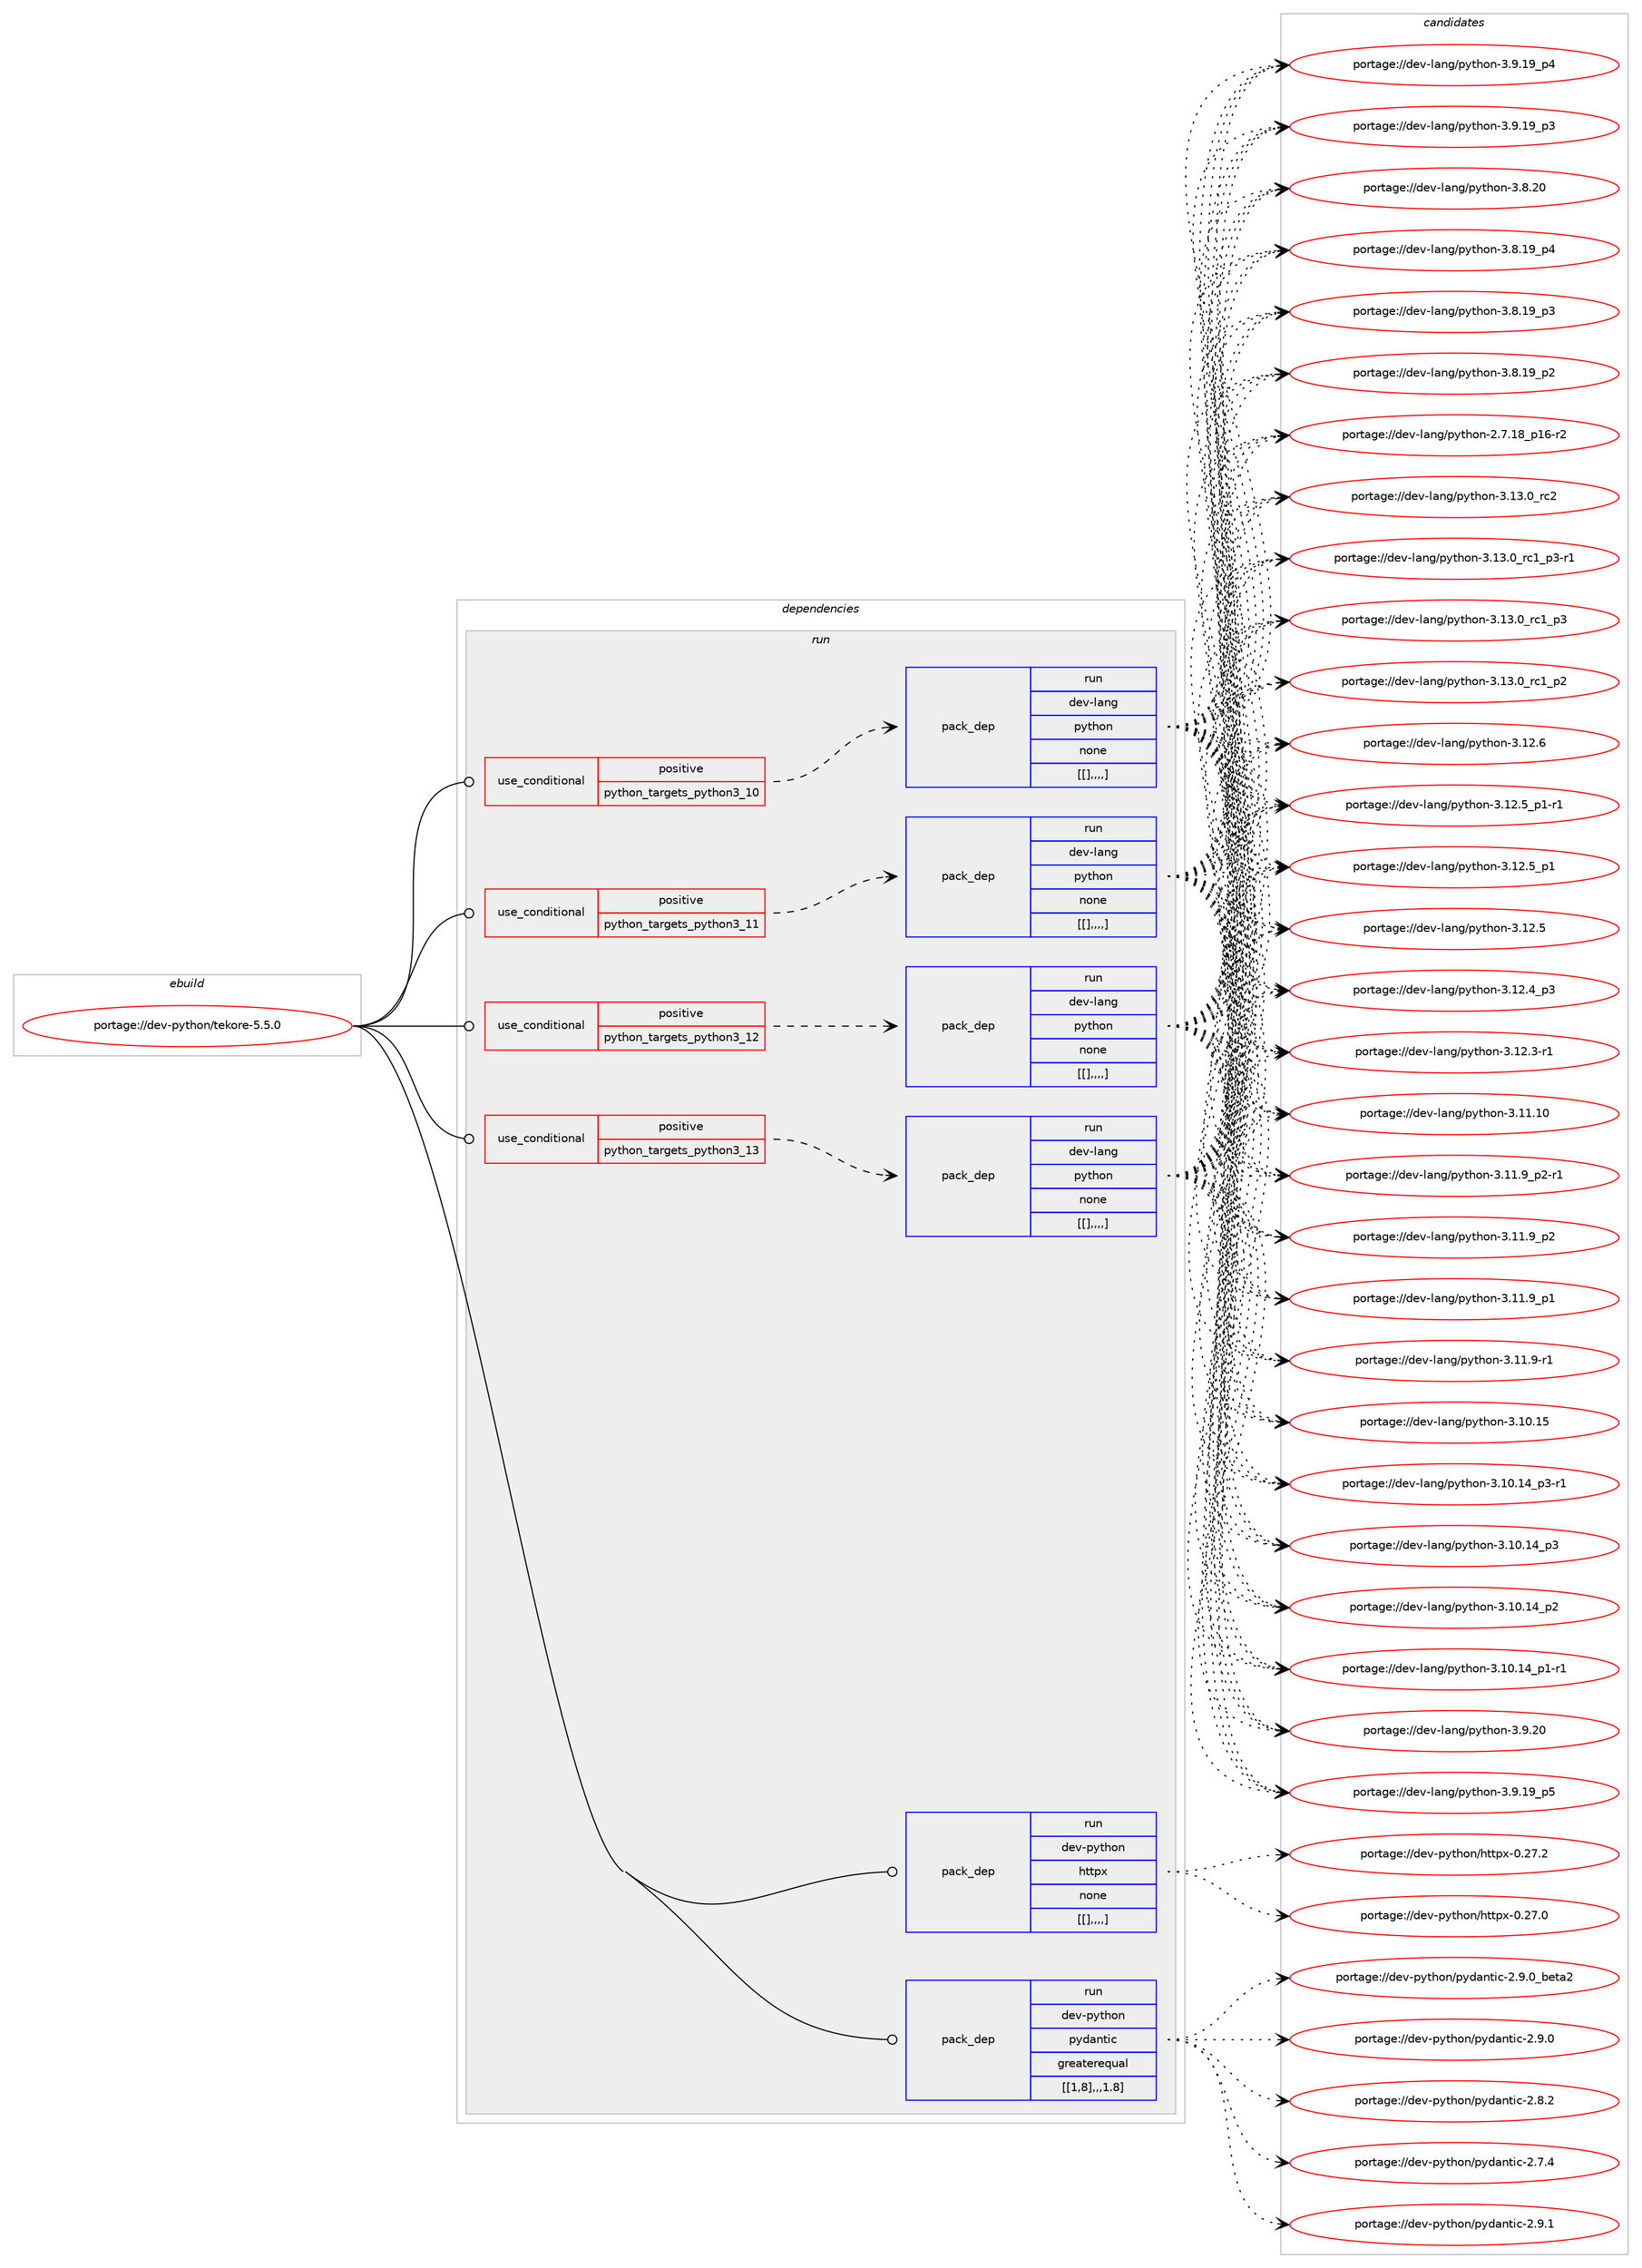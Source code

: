 digraph prolog {

# *************
# Graph options
# *************

newrank=true;
concentrate=true;
compound=true;
graph [rankdir=LR,fontname=Helvetica,fontsize=10,ranksep=1.5];#, ranksep=2.5, nodesep=0.2];
edge  [arrowhead=vee];
node  [fontname=Helvetica,fontsize=10];

# **********
# The ebuild
# **********

subgraph cluster_leftcol {
color=gray;
label=<<i>ebuild</i>>;
id [label="portage://dev-python/tekore-5.5.0", color=red, width=4, href="../dev-python/tekore-5.5.0.svg"];
}

# ****************
# The dependencies
# ****************

subgraph cluster_midcol {
color=gray;
label=<<i>dependencies</i>>;
subgraph cluster_compile {
fillcolor="#eeeeee";
style=filled;
label=<<i>compile</i>>;
}
subgraph cluster_compileandrun {
fillcolor="#eeeeee";
style=filled;
label=<<i>compile and run</i>>;
}
subgraph cluster_run {
fillcolor="#eeeeee";
style=filled;
label=<<i>run</i>>;
subgraph cond41399 {
dependency167602 [label=<<TABLE BORDER="0" CELLBORDER="1" CELLSPACING="0" CELLPADDING="4"><TR><TD ROWSPAN="3" CELLPADDING="10">use_conditional</TD></TR><TR><TD>positive</TD></TR><TR><TD>python_targets_python3_10</TD></TR></TABLE>>, shape=none, color=red];
subgraph pack124942 {
dependency167603 [label=<<TABLE BORDER="0" CELLBORDER="1" CELLSPACING="0" CELLPADDING="4" WIDTH="220"><TR><TD ROWSPAN="6" CELLPADDING="30">pack_dep</TD></TR><TR><TD WIDTH="110">run</TD></TR><TR><TD>dev-lang</TD></TR><TR><TD>python</TD></TR><TR><TD>none</TD></TR><TR><TD>[[],,,,]</TD></TR></TABLE>>, shape=none, color=blue];
}
dependency167602:e -> dependency167603:w [weight=20,style="dashed",arrowhead="vee"];
}
id:e -> dependency167602:w [weight=20,style="solid",arrowhead="odot"];
subgraph cond41400 {
dependency167604 [label=<<TABLE BORDER="0" CELLBORDER="1" CELLSPACING="0" CELLPADDING="4"><TR><TD ROWSPAN="3" CELLPADDING="10">use_conditional</TD></TR><TR><TD>positive</TD></TR><TR><TD>python_targets_python3_11</TD></TR></TABLE>>, shape=none, color=red];
subgraph pack124943 {
dependency167605 [label=<<TABLE BORDER="0" CELLBORDER="1" CELLSPACING="0" CELLPADDING="4" WIDTH="220"><TR><TD ROWSPAN="6" CELLPADDING="30">pack_dep</TD></TR><TR><TD WIDTH="110">run</TD></TR><TR><TD>dev-lang</TD></TR><TR><TD>python</TD></TR><TR><TD>none</TD></TR><TR><TD>[[],,,,]</TD></TR></TABLE>>, shape=none, color=blue];
}
dependency167604:e -> dependency167605:w [weight=20,style="dashed",arrowhead="vee"];
}
id:e -> dependency167604:w [weight=20,style="solid",arrowhead="odot"];
subgraph cond41401 {
dependency167606 [label=<<TABLE BORDER="0" CELLBORDER="1" CELLSPACING="0" CELLPADDING="4"><TR><TD ROWSPAN="3" CELLPADDING="10">use_conditional</TD></TR><TR><TD>positive</TD></TR><TR><TD>python_targets_python3_12</TD></TR></TABLE>>, shape=none, color=red];
subgraph pack124944 {
dependency167607 [label=<<TABLE BORDER="0" CELLBORDER="1" CELLSPACING="0" CELLPADDING="4" WIDTH="220"><TR><TD ROWSPAN="6" CELLPADDING="30">pack_dep</TD></TR><TR><TD WIDTH="110">run</TD></TR><TR><TD>dev-lang</TD></TR><TR><TD>python</TD></TR><TR><TD>none</TD></TR><TR><TD>[[],,,,]</TD></TR></TABLE>>, shape=none, color=blue];
}
dependency167606:e -> dependency167607:w [weight=20,style="dashed",arrowhead="vee"];
}
id:e -> dependency167606:w [weight=20,style="solid",arrowhead="odot"];
subgraph cond41402 {
dependency167608 [label=<<TABLE BORDER="0" CELLBORDER="1" CELLSPACING="0" CELLPADDING="4"><TR><TD ROWSPAN="3" CELLPADDING="10">use_conditional</TD></TR><TR><TD>positive</TD></TR><TR><TD>python_targets_python3_13</TD></TR></TABLE>>, shape=none, color=red];
subgraph pack124945 {
dependency167609 [label=<<TABLE BORDER="0" CELLBORDER="1" CELLSPACING="0" CELLPADDING="4" WIDTH="220"><TR><TD ROWSPAN="6" CELLPADDING="30">pack_dep</TD></TR><TR><TD WIDTH="110">run</TD></TR><TR><TD>dev-lang</TD></TR><TR><TD>python</TD></TR><TR><TD>none</TD></TR><TR><TD>[[],,,,]</TD></TR></TABLE>>, shape=none, color=blue];
}
dependency167608:e -> dependency167609:w [weight=20,style="dashed",arrowhead="vee"];
}
id:e -> dependency167608:w [weight=20,style="solid",arrowhead="odot"];
subgraph pack124946 {
dependency167610 [label=<<TABLE BORDER="0" CELLBORDER="1" CELLSPACING="0" CELLPADDING="4" WIDTH="220"><TR><TD ROWSPAN="6" CELLPADDING="30">pack_dep</TD></TR><TR><TD WIDTH="110">run</TD></TR><TR><TD>dev-python</TD></TR><TR><TD>httpx</TD></TR><TR><TD>none</TD></TR><TR><TD>[[],,,,]</TD></TR></TABLE>>, shape=none, color=blue];
}
id:e -> dependency167610:w [weight=20,style="solid",arrowhead="odot"];
subgraph pack124947 {
dependency167611 [label=<<TABLE BORDER="0" CELLBORDER="1" CELLSPACING="0" CELLPADDING="4" WIDTH="220"><TR><TD ROWSPAN="6" CELLPADDING="30">pack_dep</TD></TR><TR><TD WIDTH="110">run</TD></TR><TR><TD>dev-python</TD></TR><TR><TD>pydantic</TD></TR><TR><TD>greaterequal</TD></TR><TR><TD>[[1,8],,,1.8]</TD></TR></TABLE>>, shape=none, color=blue];
}
id:e -> dependency167611:w [weight=20,style="solid",arrowhead="odot"];
}
}

# **************
# The candidates
# **************

subgraph cluster_choices {
rank=same;
color=gray;
label=<<i>candidates</i>>;

subgraph choice124942 {
color=black;
nodesep=1;
choice10010111845108971101034711212111610411111045514649514648951149950 [label="portage://dev-lang/python-3.13.0_rc2", color=red, width=4,href="../dev-lang/python-3.13.0_rc2.svg"];
choice1001011184510897110103471121211161041111104551464951464895114994995112514511449 [label="portage://dev-lang/python-3.13.0_rc1_p3-r1", color=red, width=4,href="../dev-lang/python-3.13.0_rc1_p3-r1.svg"];
choice100101118451089711010347112121116104111110455146495146489511499499511251 [label="portage://dev-lang/python-3.13.0_rc1_p3", color=red, width=4,href="../dev-lang/python-3.13.0_rc1_p3.svg"];
choice100101118451089711010347112121116104111110455146495146489511499499511250 [label="portage://dev-lang/python-3.13.0_rc1_p2", color=red, width=4,href="../dev-lang/python-3.13.0_rc1_p2.svg"];
choice10010111845108971101034711212111610411111045514649504654 [label="portage://dev-lang/python-3.12.6", color=red, width=4,href="../dev-lang/python-3.12.6.svg"];
choice1001011184510897110103471121211161041111104551464950465395112494511449 [label="portage://dev-lang/python-3.12.5_p1-r1", color=red, width=4,href="../dev-lang/python-3.12.5_p1-r1.svg"];
choice100101118451089711010347112121116104111110455146495046539511249 [label="portage://dev-lang/python-3.12.5_p1", color=red, width=4,href="../dev-lang/python-3.12.5_p1.svg"];
choice10010111845108971101034711212111610411111045514649504653 [label="portage://dev-lang/python-3.12.5", color=red, width=4,href="../dev-lang/python-3.12.5.svg"];
choice100101118451089711010347112121116104111110455146495046529511251 [label="portage://dev-lang/python-3.12.4_p3", color=red, width=4,href="../dev-lang/python-3.12.4_p3.svg"];
choice100101118451089711010347112121116104111110455146495046514511449 [label="portage://dev-lang/python-3.12.3-r1", color=red, width=4,href="../dev-lang/python-3.12.3-r1.svg"];
choice1001011184510897110103471121211161041111104551464949464948 [label="portage://dev-lang/python-3.11.10", color=red, width=4,href="../dev-lang/python-3.11.10.svg"];
choice1001011184510897110103471121211161041111104551464949465795112504511449 [label="portage://dev-lang/python-3.11.9_p2-r1", color=red, width=4,href="../dev-lang/python-3.11.9_p2-r1.svg"];
choice100101118451089711010347112121116104111110455146494946579511250 [label="portage://dev-lang/python-3.11.9_p2", color=red, width=4,href="../dev-lang/python-3.11.9_p2.svg"];
choice100101118451089711010347112121116104111110455146494946579511249 [label="portage://dev-lang/python-3.11.9_p1", color=red, width=4,href="../dev-lang/python-3.11.9_p1.svg"];
choice100101118451089711010347112121116104111110455146494946574511449 [label="portage://dev-lang/python-3.11.9-r1", color=red, width=4,href="../dev-lang/python-3.11.9-r1.svg"];
choice1001011184510897110103471121211161041111104551464948464953 [label="portage://dev-lang/python-3.10.15", color=red, width=4,href="../dev-lang/python-3.10.15.svg"];
choice100101118451089711010347112121116104111110455146494846495295112514511449 [label="portage://dev-lang/python-3.10.14_p3-r1", color=red, width=4,href="../dev-lang/python-3.10.14_p3-r1.svg"];
choice10010111845108971101034711212111610411111045514649484649529511251 [label="portage://dev-lang/python-3.10.14_p3", color=red, width=4,href="../dev-lang/python-3.10.14_p3.svg"];
choice10010111845108971101034711212111610411111045514649484649529511250 [label="portage://dev-lang/python-3.10.14_p2", color=red, width=4,href="../dev-lang/python-3.10.14_p2.svg"];
choice100101118451089711010347112121116104111110455146494846495295112494511449 [label="portage://dev-lang/python-3.10.14_p1-r1", color=red, width=4,href="../dev-lang/python-3.10.14_p1-r1.svg"];
choice10010111845108971101034711212111610411111045514657465048 [label="portage://dev-lang/python-3.9.20", color=red, width=4,href="../dev-lang/python-3.9.20.svg"];
choice100101118451089711010347112121116104111110455146574649579511253 [label="portage://dev-lang/python-3.9.19_p5", color=red, width=4,href="../dev-lang/python-3.9.19_p5.svg"];
choice100101118451089711010347112121116104111110455146574649579511252 [label="portage://dev-lang/python-3.9.19_p4", color=red, width=4,href="../dev-lang/python-3.9.19_p4.svg"];
choice100101118451089711010347112121116104111110455146574649579511251 [label="portage://dev-lang/python-3.9.19_p3", color=red, width=4,href="../dev-lang/python-3.9.19_p3.svg"];
choice10010111845108971101034711212111610411111045514656465048 [label="portage://dev-lang/python-3.8.20", color=red, width=4,href="../dev-lang/python-3.8.20.svg"];
choice100101118451089711010347112121116104111110455146564649579511252 [label="portage://dev-lang/python-3.8.19_p4", color=red, width=4,href="../dev-lang/python-3.8.19_p4.svg"];
choice100101118451089711010347112121116104111110455146564649579511251 [label="portage://dev-lang/python-3.8.19_p3", color=red, width=4,href="../dev-lang/python-3.8.19_p3.svg"];
choice100101118451089711010347112121116104111110455146564649579511250 [label="portage://dev-lang/python-3.8.19_p2", color=red, width=4,href="../dev-lang/python-3.8.19_p2.svg"];
choice100101118451089711010347112121116104111110455046554649569511249544511450 [label="portage://dev-lang/python-2.7.18_p16-r2", color=red, width=4,href="../dev-lang/python-2.7.18_p16-r2.svg"];
dependency167603:e -> choice10010111845108971101034711212111610411111045514649514648951149950:w [style=dotted,weight="100"];
dependency167603:e -> choice1001011184510897110103471121211161041111104551464951464895114994995112514511449:w [style=dotted,weight="100"];
dependency167603:e -> choice100101118451089711010347112121116104111110455146495146489511499499511251:w [style=dotted,weight="100"];
dependency167603:e -> choice100101118451089711010347112121116104111110455146495146489511499499511250:w [style=dotted,weight="100"];
dependency167603:e -> choice10010111845108971101034711212111610411111045514649504654:w [style=dotted,weight="100"];
dependency167603:e -> choice1001011184510897110103471121211161041111104551464950465395112494511449:w [style=dotted,weight="100"];
dependency167603:e -> choice100101118451089711010347112121116104111110455146495046539511249:w [style=dotted,weight="100"];
dependency167603:e -> choice10010111845108971101034711212111610411111045514649504653:w [style=dotted,weight="100"];
dependency167603:e -> choice100101118451089711010347112121116104111110455146495046529511251:w [style=dotted,weight="100"];
dependency167603:e -> choice100101118451089711010347112121116104111110455146495046514511449:w [style=dotted,weight="100"];
dependency167603:e -> choice1001011184510897110103471121211161041111104551464949464948:w [style=dotted,weight="100"];
dependency167603:e -> choice1001011184510897110103471121211161041111104551464949465795112504511449:w [style=dotted,weight="100"];
dependency167603:e -> choice100101118451089711010347112121116104111110455146494946579511250:w [style=dotted,weight="100"];
dependency167603:e -> choice100101118451089711010347112121116104111110455146494946579511249:w [style=dotted,weight="100"];
dependency167603:e -> choice100101118451089711010347112121116104111110455146494946574511449:w [style=dotted,weight="100"];
dependency167603:e -> choice1001011184510897110103471121211161041111104551464948464953:w [style=dotted,weight="100"];
dependency167603:e -> choice100101118451089711010347112121116104111110455146494846495295112514511449:w [style=dotted,weight="100"];
dependency167603:e -> choice10010111845108971101034711212111610411111045514649484649529511251:w [style=dotted,weight="100"];
dependency167603:e -> choice10010111845108971101034711212111610411111045514649484649529511250:w [style=dotted,weight="100"];
dependency167603:e -> choice100101118451089711010347112121116104111110455146494846495295112494511449:w [style=dotted,weight="100"];
dependency167603:e -> choice10010111845108971101034711212111610411111045514657465048:w [style=dotted,weight="100"];
dependency167603:e -> choice100101118451089711010347112121116104111110455146574649579511253:w [style=dotted,weight="100"];
dependency167603:e -> choice100101118451089711010347112121116104111110455146574649579511252:w [style=dotted,weight="100"];
dependency167603:e -> choice100101118451089711010347112121116104111110455146574649579511251:w [style=dotted,weight="100"];
dependency167603:e -> choice10010111845108971101034711212111610411111045514656465048:w [style=dotted,weight="100"];
dependency167603:e -> choice100101118451089711010347112121116104111110455146564649579511252:w [style=dotted,weight="100"];
dependency167603:e -> choice100101118451089711010347112121116104111110455146564649579511251:w [style=dotted,weight="100"];
dependency167603:e -> choice100101118451089711010347112121116104111110455146564649579511250:w [style=dotted,weight="100"];
dependency167603:e -> choice100101118451089711010347112121116104111110455046554649569511249544511450:w [style=dotted,weight="100"];
}
subgraph choice124943 {
color=black;
nodesep=1;
choice10010111845108971101034711212111610411111045514649514648951149950 [label="portage://dev-lang/python-3.13.0_rc2", color=red, width=4,href="../dev-lang/python-3.13.0_rc2.svg"];
choice1001011184510897110103471121211161041111104551464951464895114994995112514511449 [label="portage://dev-lang/python-3.13.0_rc1_p3-r1", color=red, width=4,href="../dev-lang/python-3.13.0_rc1_p3-r1.svg"];
choice100101118451089711010347112121116104111110455146495146489511499499511251 [label="portage://dev-lang/python-3.13.0_rc1_p3", color=red, width=4,href="../dev-lang/python-3.13.0_rc1_p3.svg"];
choice100101118451089711010347112121116104111110455146495146489511499499511250 [label="portage://dev-lang/python-3.13.0_rc1_p2", color=red, width=4,href="../dev-lang/python-3.13.0_rc1_p2.svg"];
choice10010111845108971101034711212111610411111045514649504654 [label="portage://dev-lang/python-3.12.6", color=red, width=4,href="../dev-lang/python-3.12.6.svg"];
choice1001011184510897110103471121211161041111104551464950465395112494511449 [label="portage://dev-lang/python-3.12.5_p1-r1", color=red, width=4,href="../dev-lang/python-3.12.5_p1-r1.svg"];
choice100101118451089711010347112121116104111110455146495046539511249 [label="portage://dev-lang/python-3.12.5_p1", color=red, width=4,href="../dev-lang/python-3.12.5_p1.svg"];
choice10010111845108971101034711212111610411111045514649504653 [label="portage://dev-lang/python-3.12.5", color=red, width=4,href="../dev-lang/python-3.12.5.svg"];
choice100101118451089711010347112121116104111110455146495046529511251 [label="portage://dev-lang/python-3.12.4_p3", color=red, width=4,href="../dev-lang/python-3.12.4_p3.svg"];
choice100101118451089711010347112121116104111110455146495046514511449 [label="portage://dev-lang/python-3.12.3-r1", color=red, width=4,href="../dev-lang/python-3.12.3-r1.svg"];
choice1001011184510897110103471121211161041111104551464949464948 [label="portage://dev-lang/python-3.11.10", color=red, width=4,href="../dev-lang/python-3.11.10.svg"];
choice1001011184510897110103471121211161041111104551464949465795112504511449 [label="portage://dev-lang/python-3.11.9_p2-r1", color=red, width=4,href="../dev-lang/python-3.11.9_p2-r1.svg"];
choice100101118451089711010347112121116104111110455146494946579511250 [label="portage://dev-lang/python-3.11.9_p2", color=red, width=4,href="../dev-lang/python-3.11.9_p2.svg"];
choice100101118451089711010347112121116104111110455146494946579511249 [label="portage://dev-lang/python-3.11.9_p1", color=red, width=4,href="../dev-lang/python-3.11.9_p1.svg"];
choice100101118451089711010347112121116104111110455146494946574511449 [label="portage://dev-lang/python-3.11.9-r1", color=red, width=4,href="../dev-lang/python-3.11.9-r1.svg"];
choice1001011184510897110103471121211161041111104551464948464953 [label="portage://dev-lang/python-3.10.15", color=red, width=4,href="../dev-lang/python-3.10.15.svg"];
choice100101118451089711010347112121116104111110455146494846495295112514511449 [label="portage://dev-lang/python-3.10.14_p3-r1", color=red, width=4,href="../dev-lang/python-3.10.14_p3-r1.svg"];
choice10010111845108971101034711212111610411111045514649484649529511251 [label="portage://dev-lang/python-3.10.14_p3", color=red, width=4,href="../dev-lang/python-3.10.14_p3.svg"];
choice10010111845108971101034711212111610411111045514649484649529511250 [label="portage://dev-lang/python-3.10.14_p2", color=red, width=4,href="../dev-lang/python-3.10.14_p2.svg"];
choice100101118451089711010347112121116104111110455146494846495295112494511449 [label="portage://dev-lang/python-3.10.14_p1-r1", color=red, width=4,href="../dev-lang/python-3.10.14_p1-r1.svg"];
choice10010111845108971101034711212111610411111045514657465048 [label="portage://dev-lang/python-3.9.20", color=red, width=4,href="../dev-lang/python-3.9.20.svg"];
choice100101118451089711010347112121116104111110455146574649579511253 [label="portage://dev-lang/python-3.9.19_p5", color=red, width=4,href="../dev-lang/python-3.9.19_p5.svg"];
choice100101118451089711010347112121116104111110455146574649579511252 [label="portage://dev-lang/python-3.9.19_p4", color=red, width=4,href="../dev-lang/python-3.9.19_p4.svg"];
choice100101118451089711010347112121116104111110455146574649579511251 [label="portage://dev-lang/python-3.9.19_p3", color=red, width=4,href="../dev-lang/python-3.9.19_p3.svg"];
choice10010111845108971101034711212111610411111045514656465048 [label="portage://dev-lang/python-3.8.20", color=red, width=4,href="../dev-lang/python-3.8.20.svg"];
choice100101118451089711010347112121116104111110455146564649579511252 [label="portage://dev-lang/python-3.8.19_p4", color=red, width=4,href="../dev-lang/python-3.8.19_p4.svg"];
choice100101118451089711010347112121116104111110455146564649579511251 [label="portage://dev-lang/python-3.8.19_p3", color=red, width=4,href="../dev-lang/python-3.8.19_p3.svg"];
choice100101118451089711010347112121116104111110455146564649579511250 [label="portage://dev-lang/python-3.8.19_p2", color=red, width=4,href="../dev-lang/python-3.8.19_p2.svg"];
choice100101118451089711010347112121116104111110455046554649569511249544511450 [label="portage://dev-lang/python-2.7.18_p16-r2", color=red, width=4,href="../dev-lang/python-2.7.18_p16-r2.svg"];
dependency167605:e -> choice10010111845108971101034711212111610411111045514649514648951149950:w [style=dotted,weight="100"];
dependency167605:e -> choice1001011184510897110103471121211161041111104551464951464895114994995112514511449:w [style=dotted,weight="100"];
dependency167605:e -> choice100101118451089711010347112121116104111110455146495146489511499499511251:w [style=dotted,weight="100"];
dependency167605:e -> choice100101118451089711010347112121116104111110455146495146489511499499511250:w [style=dotted,weight="100"];
dependency167605:e -> choice10010111845108971101034711212111610411111045514649504654:w [style=dotted,weight="100"];
dependency167605:e -> choice1001011184510897110103471121211161041111104551464950465395112494511449:w [style=dotted,weight="100"];
dependency167605:e -> choice100101118451089711010347112121116104111110455146495046539511249:w [style=dotted,weight="100"];
dependency167605:e -> choice10010111845108971101034711212111610411111045514649504653:w [style=dotted,weight="100"];
dependency167605:e -> choice100101118451089711010347112121116104111110455146495046529511251:w [style=dotted,weight="100"];
dependency167605:e -> choice100101118451089711010347112121116104111110455146495046514511449:w [style=dotted,weight="100"];
dependency167605:e -> choice1001011184510897110103471121211161041111104551464949464948:w [style=dotted,weight="100"];
dependency167605:e -> choice1001011184510897110103471121211161041111104551464949465795112504511449:w [style=dotted,weight="100"];
dependency167605:e -> choice100101118451089711010347112121116104111110455146494946579511250:w [style=dotted,weight="100"];
dependency167605:e -> choice100101118451089711010347112121116104111110455146494946579511249:w [style=dotted,weight="100"];
dependency167605:e -> choice100101118451089711010347112121116104111110455146494946574511449:w [style=dotted,weight="100"];
dependency167605:e -> choice1001011184510897110103471121211161041111104551464948464953:w [style=dotted,weight="100"];
dependency167605:e -> choice100101118451089711010347112121116104111110455146494846495295112514511449:w [style=dotted,weight="100"];
dependency167605:e -> choice10010111845108971101034711212111610411111045514649484649529511251:w [style=dotted,weight="100"];
dependency167605:e -> choice10010111845108971101034711212111610411111045514649484649529511250:w [style=dotted,weight="100"];
dependency167605:e -> choice100101118451089711010347112121116104111110455146494846495295112494511449:w [style=dotted,weight="100"];
dependency167605:e -> choice10010111845108971101034711212111610411111045514657465048:w [style=dotted,weight="100"];
dependency167605:e -> choice100101118451089711010347112121116104111110455146574649579511253:w [style=dotted,weight="100"];
dependency167605:e -> choice100101118451089711010347112121116104111110455146574649579511252:w [style=dotted,weight="100"];
dependency167605:e -> choice100101118451089711010347112121116104111110455146574649579511251:w [style=dotted,weight="100"];
dependency167605:e -> choice10010111845108971101034711212111610411111045514656465048:w [style=dotted,weight="100"];
dependency167605:e -> choice100101118451089711010347112121116104111110455146564649579511252:w [style=dotted,weight="100"];
dependency167605:e -> choice100101118451089711010347112121116104111110455146564649579511251:w [style=dotted,weight="100"];
dependency167605:e -> choice100101118451089711010347112121116104111110455146564649579511250:w [style=dotted,weight="100"];
dependency167605:e -> choice100101118451089711010347112121116104111110455046554649569511249544511450:w [style=dotted,weight="100"];
}
subgraph choice124944 {
color=black;
nodesep=1;
choice10010111845108971101034711212111610411111045514649514648951149950 [label="portage://dev-lang/python-3.13.0_rc2", color=red, width=4,href="../dev-lang/python-3.13.0_rc2.svg"];
choice1001011184510897110103471121211161041111104551464951464895114994995112514511449 [label="portage://dev-lang/python-3.13.0_rc1_p3-r1", color=red, width=4,href="../dev-lang/python-3.13.0_rc1_p3-r1.svg"];
choice100101118451089711010347112121116104111110455146495146489511499499511251 [label="portage://dev-lang/python-3.13.0_rc1_p3", color=red, width=4,href="../dev-lang/python-3.13.0_rc1_p3.svg"];
choice100101118451089711010347112121116104111110455146495146489511499499511250 [label="portage://dev-lang/python-3.13.0_rc1_p2", color=red, width=4,href="../dev-lang/python-3.13.0_rc1_p2.svg"];
choice10010111845108971101034711212111610411111045514649504654 [label="portage://dev-lang/python-3.12.6", color=red, width=4,href="../dev-lang/python-3.12.6.svg"];
choice1001011184510897110103471121211161041111104551464950465395112494511449 [label="portage://dev-lang/python-3.12.5_p1-r1", color=red, width=4,href="../dev-lang/python-3.12.5_p1-r1.svg"];
choice100101118451089711010347112121116104111110455146495046539511249 [label="portage://dev-lang/python-3.12.5_p1", color=red, width=4,href="../dev-lang/python-3.12.5_p1.svg"];
choice10010111845108971101034711212111610411111045514649504653 [label="portage://dev-lang/python-3.12.5", color=red, width=4,href="../dev-lang/python-3.12.5.svg"];
choice100101118451089711010347112121116104111110455146495046529511251 [label="portage://dev-lang/python-3.12.4_p3", color=red, width=4,href="../dev-lang/python-3.12.4_p3.svg"];
choice100101118451089711010347112121116104111110455146495046514511449 [label="portage://dev-lang/python-3.12.3-r1", color=red, width=4,href="../dev-lang/python-3.12.3-r1.svg"];
choice1001011184510897110103471121211161041111104551464949464948 [label="portage://dev-lang/python-3.11.10", color=red, width=4,href="../dev-lang/python-3.11.10.svg"];
choice1001011184510897110103471121211161041111104551464949465795112504511449 [label="portage://dev-lang/python-3.11.9_p2-r1", color=red, width=4,href="../dev-lang/python-3.11.9_p2-r1.svg"];
choice100101118451089711010347112121116104111110455146494946579511250 [label="portage://dev-lang/python-3.11.9_p2", color=red, width=4,href="../dev-lang/python-3.11.9_p2.svg"];
choice100101118451089711010347112121116104111110455146494946579511249 [label="portage://dev-lang/python-3.11.9_p1", color=red, width=4,href="../dev-lang/python-3.11.9_p1.svg"];
choice100101118451089711010347112121116104111110455146494946574511449 [label="portage://dev-lang/python-3.11.9-r1", color=red, width=4,href="../dev-lang/python-3.11.9-r1.svg"];
choice1001011184510897110103471121211161041111104551464948464953 [label="portage://dev-lang/python-3.10.15", color=red, width=4,href="../dev-lang/python-3.10.15.svg"];
choice100101118451089711010347112121116104111110455146494846495295112514511449 [label="portage://dev-lang/python-3.10.14_p3-r1", color=red, width=4,href="../dev-lang/python-3.10.14_p3-r1.svg"];
choice10010111845108971101034711212111610411111045514649484649529511251 [label="portage://dev-lang/python-3.10.14_p3", color=red, width=4,href="../dev-lang/python-3.10.14_p3.svg"];
choice10010111845108971101034711212111610411111045514649484649529511250 [label="portage://dev-lang/python-3.10.14_p2", color=red, width=4,href="../dev-lang/python-3.10.14_p2.svg"];
choice100101118451089711010347112121116104111110455146494846495295112494511449 [label="portage://dev-lang/python-3.10.14_p1-r1", color=red, width=4,href="../dev-lang/python-3.10.14_p1-r1.svg"];
choice10010111845108971101034711212111610411111045514657465048 [label="portage://dev-lang/python-3.9.20", color=red, width=4,href="../dev-lang/python-3.9.20.svg"];
choice100101118451089711010347112121116104111110455146574649579511253 [label="portage://dev-lang/python-3.9.19_p5", color=red, width=4,href="../dev-lang/python-3.9.19_p5.svg"];
choice100101118451089711010347112121116104111110455146574649579511252 [label="portage://dev-lang/python-3.9.19_p4", color=red, width=4,href="../dev-lang/python-3.9.19_p4.svg"];
choice100101118451089711010347112121116104111110455146574649579511251 [label="portage://dev-lang/python-3.9.19_p3", color=red, width=4,href="../dev-lang/python-3.9.19_p3.svg"];
choice10010111845108971101034711212111610411111045514656465048 [label="portage://dev-lang/python-3.8.20", color=red, width=4,href="../dev-lang/python-3.8.20.svg"];
choice100101118451089711010347112121116104111110455146564649579511252 [label="portage://dev-lang/python-3.8.19_p4", color=red, width=4,href="../dev-lang/python-3.8.19_p4.svg"];
choice100101118451089711010347112121116104111110455146564649579511251 [label="portage://dev-lang/python-3.8.19_p3", color=red, width=4,href="../dev-lang/python-3.8.19_p3.svg"];
choice100101118451089711010347112121116104111110455146564649579511250 [label="portage://dev-lang/python-3.8.19_p2", color=red, width=4,href="../dev-lang/python-3.8.19_p2.svg"];
choice100101118451089711010347112121116104111110455046554649569511249544511450 [label="portage://dev-lang/python-2.7.18_p16-r2", color=red, width=4,href="../dev-lang/python-2.7.18_p16-r2.svg"];
dependency167607:e -> choice10010111845108971101034711212111610411111045514649514648951149950:w [style=dotted,weight="100"];
dependency167607:e -> choice1001011184510897110103471121211161041111104551464951464895114994995112514511449:w [style=dotted,weight="100"];
dependency167607:e -> choice100101118451089711010347112121116104111110455146495146489511499499511251:w [style=dotted,weight="100"];
dependency167607:e -> choice100101118451089711010347112121116104111110455146495146489511499499511250:w [style=dotted,weight="100"];
dependency167607:e -> choice10010111845108971101034711212111610411111045514649504654:w [style=dotted,weight="100"];
dependency167607:e -> choice1001011184510897110103471121211161041111104551464950465395112494511449:w [style=dotted,weight="100"];
dependency167607:e -> choice100101118451089711010347112121116104111110455146495046539511249:w [style=dotted,weight="100"];
dependency167607:e -> choice10010111845108971101034711212111610411111045514649504653:w [style=dotted,weight="100"];
dependency167607:e -> choice100101118451089711010347112121116104111110455146495046529511251:w [style=dotted,weight="100"];
dependency167607:e -> choice100101118451089711010347112121116104111110455146495046514511449:w [style=dotted,weight="100"];
dependency167607:e -> choice1001011184510897110103471121211161041111104551464949464948:w [style=dotted,weight="100"];
dependency167607:e -> choice1001011184510897110103471121211161041111104551464949465795112504511449:w [style=dotted,weight="100"];
dependency167607:e -> choice100101118451089711010347112121116104111110455146494946579511250:w [style=dotted,weight="100"];
dependency167607:e -> choice100101118451089711010347112121116104111110455146494946579511249:w [style=dotted,weight="100"];
dependency167607:e -> choice100101118451089711010347112121116104111110455146494946574511449:w [style=dotted,weight="100"];
dependency167607:e -> choice1001011184510897110103471121211161041111104551464948464953:w [style=dotted,weight="100"];
dependency167607:e -> choice100101118451089711010347112121116104111110455146494846495295112514511449:w [style=dotted,weight="100"];
dependency167607:e -> choice10010111845108971101034711212111610411111045514649484649529511251:w [style=dotted,weight="100"];
dependency167607:e -> choice10010111845108971101034711212111610411111045514649484649529511250:w [style=dotted,weight="100"];
dependency167607:e -> choice100101118451089711010347112121116104111110455146494846495295112494511449:w [style=dotted,weight="100"];
dependency167607:e -> choice10010111845108971101034711212111610411111045514657465048:w [style=dotted,weight="100"];
dependency167607:e -> choice100101118451089711010347112121116104111110455146574649579511253:w [style=dotted,weight="100"];
dependency167607:e -> choice100101118451089711010347112121116104111110455146574649579511252:w [style=dotted,weight="100"];
dependency167607:e -> choice100101118451089711010347112121116104111110455146574649579511251:w [style=dotted,weight="100"];
dependency167607:e -> choice10010111845108971101034711212111610411111045514656465048:w [style=dotted,weight="100"];
dependency167607:e -> choice100101118451089711010347112121116104111110455146564649579511252:w [style=dotted,weight="100"];
dependency167607:e -> choice100101118451089711010347112121116104111110455146564649579511251:w [style=dotted,weight="100"];
dependency167607:e -> choice100101118451089711010347112121116104111110455146564649579511250:w [style=dotted,weight="100"];
dependency167607:e -> choice100101118451089711010347112121116104111110455046554649569511249544511450:w [style=dotted,weight="100"];
}
subgraph choice124945 {
color=black;
nodesep=1;
choice10010111845108971101034711212111610411111045514649514648951149950 [label="portage://dev-lang/python-3.13.0_rc2", color=red, width=4,href="../dev-lang/python-3.13.0_rc2.svg"];
choice1001011184510897110103471121211161041111104551464951464895114994995112514511449 [label="portage://dev-lang/python-3.13.0_rc1_p3-r1", color=red, width=4,href="../dev-lang/python-3.13.0_rc1_p3-r1.svg"];
choice100101118451089711010347112121116104111110455146495146489511499499511251 [label="portage://dev-lang/python-3.13.0_rc1_p3", color=red, width=4,href="../dev-lang/python-3.13.0_rc1_p3.svg"];
choice100101118451089711010347112121116104111110455146495146489511499499511250 [label="portage://dev-lang/python-3.13.0_rc1_p2", color=red, width=4,href="../dev-lang/python-3.13.0_rc1_p2.svg"];
choice10010111845108971101034711212111610411111045514649504654 [label="portage://dev-lang/python-3.12.6", color=red, width=4,href="../dev-lang/python-3.12.6.svg"];
choice1001011184510897110103471121211161041111104551464950465395112494511449 [label="portage://dev-lang/python-3.12.5_p1-r1", color=red, width=4,href="../dev-lang/python-3.12.5_p1-r1.svg"];
choice100101118451089711010347112121116104111110455146495046539511249 [label="portage://dev-lang/python-3.12.5_p1", color=red, width=4,href="../dev-lang/python-3.12.5_p1.svg"];
choice10010111845108971101034711212111610411111045514649504653 [label="portage://dev-lang/python-3.12.5", color=red, width=4,href="../dev-lang/python-3.12.5.svg"];
choice100101118451089711010347112121116104111110455146495046529511251 [label="portage://dev-lang/python-3.12.4_p3", color=red, width=4,href="../dev-lang/python-3.12.4_p3.svg"];
choice100101118451089711010347112121116104111110455146495046514511449 [label="portage://dev-lang/python-3.12.3-r1", color=red, width=4,href="../dev-lang/python-3.12.3-r1.svg"];
choice1001011184510897110103471121211161041111104551464949464948 [label="portage://dev-lang/python-3.11.10", color=red, width=4,href="../dev-lang/python-3.11.10.svg"];
choice1001011184510897110103471121211161041111104551464949465795112504511449 [label="portage://dev-lang/python-3.11.9_p2-r1", color=red, width=4,href="../dev-lang/python-3.11.9_p2-r1.svg"];
choice100101118451089711010347112121116104111110455146494946579511250 [label="portage://dev-lang/python-3.11.9_p2", color=red, width=4,href="../dev-lang/python-3.11.9_p2.svg"];
choice100101118451089711010347112121116104111110455146494946579511249 [label="portage://dev-lang/python-3.11.9_p1", color=red, width=4,href="../dev-lang/python-3.11.9_p1.svg"];
choice100101118451089711010347112121116104111110455146494946574511449 [label="portage://dev-lang/python-3.11.9-r1", color=red, width=4,href="../dev-lang/python-3.11.9-r1.svg"];
choice1001011184510897110103471121211161041111104551464948464953 [label="portage://dev-lang/python-3.10.15", color=red, width=4,href="../dev-lang/python-3.10.15.svg"];
choice100101118451089711010347112121116104111110455146494846495295112514511449 [label="portage://dev-lang/python-3.10.14_p3-r1", color=red, width=4,href="../dev-lang/python-3.10.14_p3-r1.svg"];
choice10010111845108971101034711212111610411111045514649484649529511251 [label="portage://dev-lang/python-3.10.14_p3", color=red, width=4,href="../dev-lang/python-3.10.14_p3.svg"];
choice10010111845108971101034711212111610411111045514649484649529511250 [label="portage://dev-lang/python-3.10.14_p2", color=red, width=4,href="../dev-lang/python-3.10.14_p2.svg"];
choice100101118451089711010347112121116104111110455146494846495295112494511449 [label="portage://dev-lang/python-3.10.14_p1-r1", color=red, width=4,href="../dev-lang/python-3.10.14_p1-r1.svg"];
choice10010111845108971101034711212111610411111045514657465048 [label="portage://dev-lang/python-3.9.20", color=red, width=4,href="../dev-lang/python-3.9.20.svg"];
choice100101118451089711010347112121116104111110455146574649579511253 [label="portage://dev-lang/python-3.9.19_p5", color=red, width=4,href="../dev-lang/python-3.9.19_p5.svg"];
choice100101118451089711010347112121116104111110455146574649579511252 [label="portage://dev-lang/python-3.9.19_p4", color=red, width=4,href="../dev-lang/python-3.9.19_p4.svg"];
choice100101118451089711010347112121116104111110455146574649579511251 [label="portage://dev-lang/python-3.9.19_p3", color=red, width=4,href="../dev-lang/python-3.9.19_p3.svg"];
choice10010111845108971101034711212111610411111045514656465048 [label="portage://dev-lang/python-3.8.20", color=red, width=4,href="../dev-lang/python-3.8.20.svg"];
choice100101118451089711010347112121116104111110455146564649579511252 [label="portage://dev-lang/python-3.8.19_p4", color=red, width=4,href="../dev-lang/python-3.8.19_p4.svg"];
choice100101118451089711010347112121116104111110455146564649579511251 [label="portage://dev-lang/python-3.8.19_p3", color=red, width=4,href="../dev-lang/python-3.8.19_p3.svg"];
choice100101118451089711010347112121116104111110455146564649579511250 [label="portage://dev-lang/python-3.8.19_p2", color=red, width=4,href="../dev-lang/python-3.8.19_p2.svg"];
choice100101118451089711010347112121116104111110455046554649569511249544511450 [label="portage://dev-lang/python-2.7.18_p16-r2", color=red, width=4,href="../dev-lang/python-2.7.18_p16-r2.svg"];
dependency167609:e -> choice10010111845108971101034711212111610411111045514649514648951149950:w [style=dotted,weight="100"];
dependency167609:e -> choice1001011184510897110103471121211161041111104551464951464895114994995112514511449:w [style=dotted,weight="100"];
dependency167609:e -> choice100101118451089711010347112121116104111110455146495146489511499499511251:w [style=dotted,weight="100"];
dependency167609:e -> choice100101118451089711010347112121116104111110455146495146489511499499511250:w [style=dotted,weight="100"];
dependency167609:e -> choice10010111845108971101034711212111610411111045514649504654:w [style=dotted,weight="100"];
dependency167609:e -> choice1001011184510897110103471121211161041111104551464950465395112494511449:w [style=dotted,weight="100"];
dependency167609:e -> choice100101118451089711010347112121116104111110455146495046539511249:w [style=dotted,weight="100"];
dependency167609:e -> choice10010111845108971101034711212111610411111045514649504653:w [style=dotted,weight="100"];
dependency167609:e -> choice100101118451089711010347112121116104111110455146495046529511251:w [style=dotted,weight="100"];
dependency167609:e -> choice100101118451089711010347112121116104111110455146495046514511449:w [style=dotted,weight="100"];
dependency167609:e -> choice1001011184510897110103471121211161041111104551464949464948:w [style=dotted,weight="100"];
dependency167609:e -> choice1001011184510897110103471121211161041111104551464949465795112504511449:w [style=dotted,weight="100"];
dependency167609:e -> choice100101118451089711010347112121116104111110455146494946579511250:w [style=dotted,weight="100"];
dependency167609:e -> choice100101118451089711010347112121116104111110455146494946579511249:w [style=dotted,weight="100"];
dependency167609:e -> choice100101118451089711010347112121116104111110455146494946574511449:w [style=dotted,weight="100"];
dependency167609:e -> choice1001011184510897110103471121211161041111104551464948464953:w [style=dotted,weight="100"];
dependency167609:e -> choice100101118451089711010347112121116104111110455146494846495295112514511449:w [style=dotted,weight="100"];
dependency167609:e -> choice10010111845108971101034711212111610411111045514649484649529511251:w [style=dotted,weight="100"];
dependency167609:e -> choice10010111845108971101034711212111610411111045514649484649529511250:w [style=dotted,weight="100"];
dependency167609:e -> choice100101118451089711010347112121116104111110455146494846495295112494511449:w [style=dotted,weight="100"];
dependency167609:e -> choice10010111845108971101034711212111610411111045514657465048:w [style=dotted,weight="100"];
dependency167609:e -> choice100101118451089711010347112121116104111110455146574649579511253:w [style=dotted,weight="100"];
dependency167609:e -> choice100101118451089711010347112121116104111110455146574649579511252:w [style=dotted,weight="100"];
dependency167609:e -> choice100101118451089711010347112121116104111110455146574649579511251:w [style=dotted,weight="100"];
dependency167609:e -> choice10010111845108971101034711212111610411111045514656465048:w [style=dotted,weight="100"];
dependency167609:e -> choice100101118451089711010347112121116104111110455146564649579511252:w [style=dotted,weight="100"];
dependency167609:e -> choice100101118451089711010347112121116104111110455146564649579511251:w [style=dotted,weight="100"];
dependency167609:e -> choice100101118451089711010347112121116104111110455146564649579511250:w [style=dotted,weight="100"];
dependency167609:e -> choice100101118451089711010347112121116104111110455046554649569511249544511450:w [style=dotted,weight="100"];
}
subgraph choice124946 {
color=black;
nodesep=1;
choice100101118451121211161041111104710411611611212045484650554650 [label="portage://dev-python/httpx-0.27.2", color=red, width=4,href="../dev-python/httpx-0.27.2.svg"];
choice100101118451121211161041111104710411611611212045484650554648 [label="portage://dev-python/httpx-0.27.0", color=red, width=4,href="../dev-python/httpx-0.27.0.svg"];
dependency167610:e -> choice100101118451121211161041111104710411611611212045484650554650:w [style=dotted,weight="100"];
dependency167610:e -> choice100101118451121211161041111104710411611611212045484650554648:w [style=dotted,weight="100"];
}
subgraph choice124947 {
color=black;
nodesep=1;
choice10010111845112121116104111110471121211009711011610599455046574649 [label="portage://dev-python/pydantic-2.9.1", color=red, width=4,href="../dev-python/pydantic-2.9.1.svg"];
choice1001011184511212111610411111047112121100971101161059945504657464895981011169750 [label="portage://dev-python/pydantic-2.9.0_beta2", color=red, width=4,href="../dev-python/pydantic-2.9.0_beta2.svg"];
choice10010111845112121116104111110471121211009711011610599455046574648 [label="portage://dev-python/pydantic-2.9.0", color=red, width=4,href="../dev-python/pydantic-2.9.0.svg"];
choice10010111845112121116104111110471121211009711011610599455046564650 [label="portage://dev-python/pydantic-2.8.2", color=red, width=4,href="../dev-python/pydantic-2.8.2.svg"];
choice10010111845112121116104111110471121211009711011610599455046554652 [label="portage://dev-python/pydantic-2.7.4", color=red, width=4,href="../dev-python/pydantic-2.7.4.svg"];
dependency167611:e -> choice10010111845112121116104111110471121211009711011610599455046574649:w [style=dotted,weight="100"];
dependency167611:e -> choice1001011184511212111610411111047112121100971101161059945504657464895981011169750:w [style=dotted,weight="100"];
dependency167611:e -> choice10010111845112121116104111110471121211009711011610599455046574648:w [style=dotted,weight="100"];
dependency167611:e -> choice10010111845112121116104111110471121211009711011610599455046564650:w [style=dotted,weight="100"];
dependency167611:e -> choice10010111845112121116104111110471121211009711011610599455046554652:w [style=dotted,weight="100"];
}
}

}
